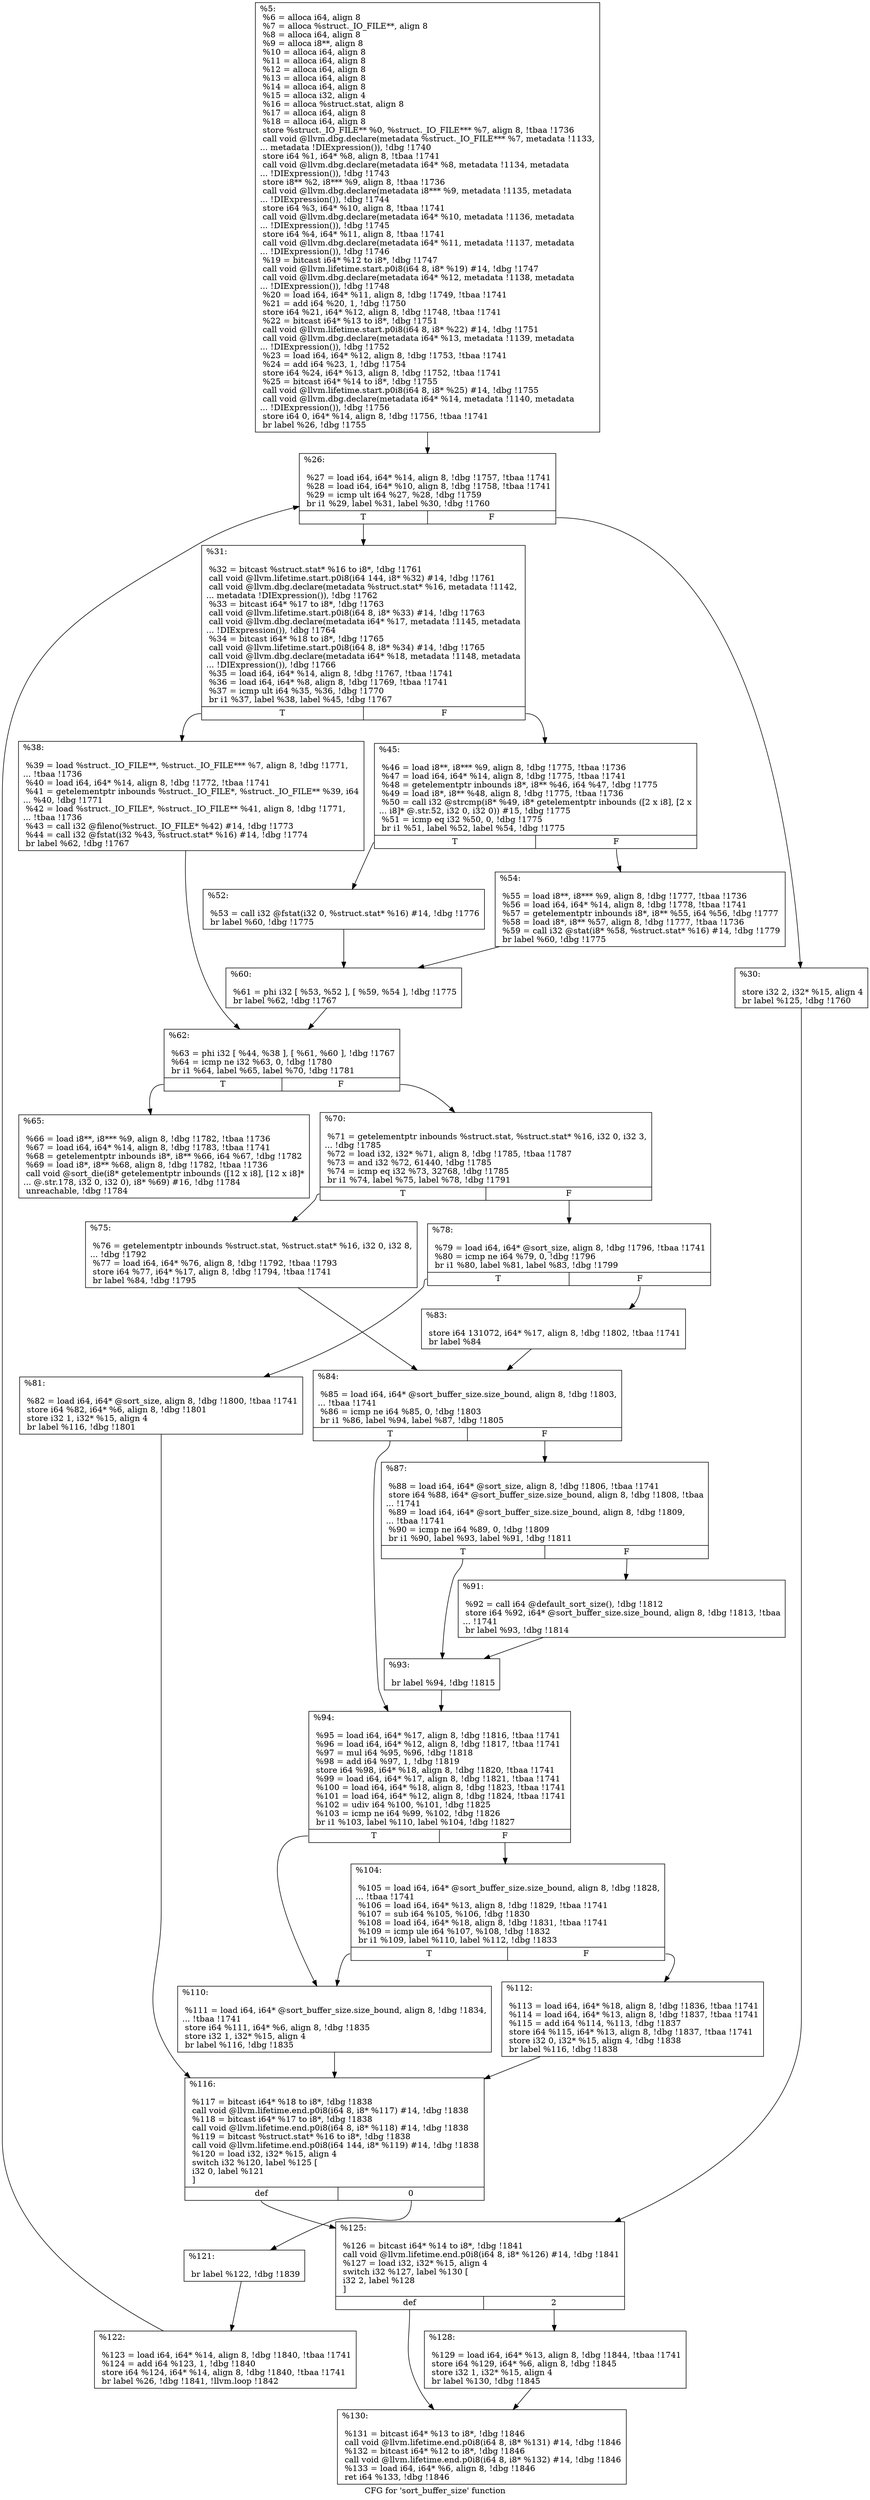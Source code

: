 digraph "CFG for 'sort_buffer_size' function" {
	label="CFG for 'sort_buffer_size' function";

	Node0x1eeca90 [shape=record,label="{%5:\l  %6 = alloca i64, align 8\l  %7 = alloca %struct._IO_FILE**, align 8\l  %8 = alloca i64, align 8\l  %9 = alloca i8**, align 8\l  %10 = alloca i64, align 8\l  %11 = alloca i64, align 8\l  %12 = alloca i64, align 8\l  %13 = alloca i64, align 8\l  %14 = alloca i64, align 8\l  %15 = alloca i32, align 4\l  %16 = alloca %struct.stat, align 8\l  %17 = alloca i64, align 8\l  %18 = alloca i64, align 8\l  store %struct._IO_FILE** %0, %struct._IO_FILE*** %7, align 8, !tbaa !1736\l  call void @llvm.dbg.declare(metadata %struct._IO_FILE*** %7, metadata !1133,\l... metadata !DIExpression()), !dbg !1740\l  store i64 %1, i64* %8, align 8, !tbaa !1741\l  call void @llvm.dbg.declare(metadata i64* %8, metadata !1134, metadata\l... !DIExpression()), !dbg !1743\l  store i8** %2, i8*** %9, align 8, !tbaa !1736\l  call void @llvm.dbg.declare(metadata i8*** %9, metadata !1135, metadata\l... !DIExpression()), !dbg !1744\l  store i64 %3, i64* %10, align 8, !tbaa !1741\l  call void @llvm.dbg.declare(metadata i64* %10, metadata !1136, metadata\l... !DIExpression()), !dbg !1745\l  store i64 %4, i64* %11, align 8, !tbaa !1741\l  call void @llvm.dbg.declare(metadata i64* %11, metadata !1137, metadata\l... !DIExpression()), !dbg !1746\l  %19 = bitcast i64* %12 to i8*, !dbg !1747\l  call void @llvm.lifetime.start.p0i8(i64 8, i8* %19) #14, !dbg !1747\l  call void @llvm.dbg.declare(metadata i64* %12, metadata !1138, metadata\l... !DIExpression()), !dbg !1748\l  %20 = load i64, i64* %11, align 8, !dbg !1749, !tbaa !1741\l  %21 = add i64 %20, 1, !dbg !1750\l  store i64 %21, i64* %12, align 8, !dbg !1748, !tbaa !1741\l  %22 = bitcast i64* %13 to i8*, !dbg !1751\l  call void @llvm.lifetime.start.p0i8(i64 8, i8* %22) #14, !dbg !1751\l  call void @llvm.dbg.declare(metadata i64* %13, metadata !1139, metadata\l... !DIExpression()), !dbg !1752\l  %23 = load i64, i64* %12, align 8, !dbg !1753, !tbaa !1741\l  %24 = add i64 %23, 1, !dbg !1754\l  store i64 %24, i64* %13, align 8, !dbg !1752, !tbaa !1741\l  %25 = bitcast i64* %14 to i8*, !dbg !1755\l  call void @llvm.lifetime.start.p0i8(i64 8, i8* %25) #14, !dbg !1755\l  call void @llvm.dbg.declare(metadata i64* %14, metadata !1140, metadata\l... !DIExpression()), !dbg !1756\l  store i64 0, i64* %14, align 8, !dbg !1756, !tbaa !1741\l  br label %26, !dbg !1755\l}"];
	Node0x1eeca90 -> Node0x1eeccb0;
	Node0x1eeccb0 [shape=record,label="{%26:\l\l  %27 = load i64, i64* %14, align 8, !dbg !1757, !tbaa !1741\l  %28 = load i64, i64* %10, align 8, !dbg !1758, !tbaa !1741\l  %29 = icmp ult i64 %27, %28, !dbg !1759\l  br i1 %29, label %31, label %30, !dbg !1760\l|{<s0>T|<s1>F}}"];
	Node0x1eeccb0:s0 -> Node0x1eecd50;
	Node0x1eeccb0:s1 -> Node0x1eecd00;
	Node0x1eecd00 [shape=record,label="{%30:\l\l  store i32 2, i32* %15, align 4\l  br label %125, !dbg !1760\l}"];
	Node0x1eecd00 -> Node0x1eed4d0;
	Node0x1eecd50 [shape=record,label="{%31:\l\l  %32 = bitcast %struct.stat* %16 to i8*, !dbg !1761\l  call void @llvm.lifetime.start.p0i8(i64 144, i8* %32) #14, !dbg !1761\l  call void @llvm.dbg.declare(metadata %struct.stat* %16, metadata !1142,\l... metadata !DIExpression()), !dbg !1762\l  %33 = bitcast i64* %17 to i8*, !dbg !1763\l  call void @llvm.lifetime.start.p0i8(i64 8, i8* %33) #14, !dbg !1763\l  call void @llvm.dbg.declare(metadata i64* %17, metadata !1145, metadata\l... !DIExpression()), !dbg !1764\l  %34 = bitcast i64* %18 to i8*, !dbg !1765\l  call void @llvm.lifetime.start.p0i8(i64 8, i8* %34) #14, !dbg !1765\l  call void @llvm.dbg.declare(metadata i64* %18, metadata !1148, metadata\l... !DIExpression()), !dbg !1766\l  %35 = load i64, i64* %14, align 8, !dbg !1767, !tbaa !1741\l  %36 = load i64, i64* %8, align 8, !dbg !1769, !tbaa !1741\l  %37 = icmp ult i64 %35, %36, !dbg !1770\l  br i1 %37, label %38, label %45, !dbg !1767\l|{<s0>T|<s1>F}}"];
	Node0x1eecd50:s0 -> Node0x1eecda0;
	Node0x1eecd50:s1 -> Node0x1eecdf0;
	Node0x1eecda0 [shape=record,label="{%38:\l\l  %39 = load %struct._IO_FILE**, %struct._IO_FILE*** %7, align 8, !dbg !1771,\l... !tbaa !1736\l  %40 = load i64, i64* %14, align 8, !dbg !1772, !tbaa !1741\l  %41 = getelementptr inbounds %struct._IO_FILE*, %struct._IO_FILE** %39, i64\l... %40, !dbg !1771\l  %42 = load %struct._IO_FILE*, %struct._IO_FILE** %41, align 8, !dbg !1771,\l... !tbaa !1736\l  %43 = call i32 @fileno(%struct._IO_FILE* %42) #14, !dbg !1773\l  %44 = call i32 @fstat(i32 %43, %struct.stat* %16) #14, !dbg !1774\l  br label %62, !dbg !1767\l}"];
	Node0x1eecda0 -> Node0x1eecf30;
	Node0x1eecdf0 [shape=record,label="{%45:\l\l  %46 = load i8**, i8*** %9, align 8, !dbg !1775, !tbaa !1736\l  %47 = load i64, i64* %14, align 8, !dbg !1775, !tbaa !1741\l  %48 = getelementptr inbounds i8*, i8** %46, i64 %47, !dbg !1775\l  %49 = load i8*, i8** %48, align 8, !dbg !1775, !tbaa !1736\l  %50 = call i32 @strcmp(i8* %49, i8* getelementptr inbounds ([2 x i8], [2 x\l... i8]* @.str.52, i32 0, i32 0)) #15, !dbg !1775\l  %51 = icmp eq i32 %50, 0, !dbg !1775\l  br i1 %51, label %52, label %54, !dbg !1775\l|{<s0>T|<s1>F}}"];
	Node0x1eecdf0:s0 -> Node0x1eece40;
	Node0x1eecdf0:s1 -> Node0x1eece90;
	Node0x1eece40 [shape=record,label="{%52:\l\l  %53 = call i32 @fstat(i32 0, %struct.stat* %16) #14, !dbg !1776\l  br label %60, !dbg !1775\l}"];
	Node0x1eece40 -> Node0x1eecee0;
	Node0x1eece90 [shape=record,label="{%54:\l\l  %55 = load i8**, i8*** %9, align 8, !dbg !1777, !tbaa !1736\l  %56 = load i64, i64* %14, align 8, !dbg !1778, !tbaa !1741\l  %57 = getelementptr inbounds i8*, i8** %55, i64 %56, !dbg !1777\l  %58 = load i8*, i8** %57, align 8, !dbg !1777, !tbaa !1736\l  %59 = call i32 @stat(i8* %58, %struct.stat* %16) #14, !dbg !1779\l  br label %60, !dbg !1775\l}"];
	Node0x1eece90 -> Node0x1eecee0;
	Node0x1eecee0 [shape=record,label="{%60:\l\l  %61 = phi i32 [ %53, %52 ], [ %59, %54 ], !dbg !1775\l  br label %62, !dbg !1767\l}"];
	Node0x1eecee0 -> Node0x1eecf30;
	Node0x1eecf30 [shape=record,label="{%62:\l\l  %63 = phi i32 [ %44, %38 ], [ %61, %60 ], !dbg !1767\l  %64 = icmp ne i32 %63, 0, !dbg !1780\l  br i1 %64, label %65, label %70, !dbg !1781\l|{<s0>T|<s1>F}}"];
	Node0x1eecf30:s0 -> Node0x1eecf80;
	Node0x1eecf30:s1 -> Node0x1eecfd0;
	Node0x1eecf80 [shape=record,label="{%65:\l\l  %66 = load i8**, i8*** %9, align 8, !dbg !1782, !tbaa !1736\l  %67 = load i64, i64* %14, align 8, !dbg !1783, !tbaa !1741\l  %68 = getelementptr inbounds i8*, i8** %66, i64 %67, !dbg !1782\l  %69 = load i8*, i8** %68, align 8, !dbg !1782, !tbaa !1736\l  call void @sort_die(i8* getelementptr inbounds ([12 x i8], [12 x i8]*\l... @.str.178, i32 0, i32 0), i8* %69) #16, !dbg !1784\l  unreachable, !dbg !1784\l}"];
	Node0x1eecfd0 [shape=record,label="{%70:\l\l  %71 = getelementptr inbounds %struct.stat, %struct.stat* %16, i32 0, i32 3,\l... !dbg !1785\l  %72 = load i32, i32* %71, align 8, !dbg !1785, !tbaa !1787\l  %73 = and i32 %72, 61440, !dbg !1785\l  %74 = icmp eq i32 %73, 32768, !dbg !1785\l  br i1 %74, label %75, label %78, !dbg !1791\l|{<s0>T|<s1>F}}"];
	Node0x1eecfd0:s0 -> Node0x1eed020;
	Node0x1eecfd0:s1 -> Node0x1eed070;
	Node0x1eed020 [shape=record,label="{%75:\l\l  %76 = getelementptr inbounds %struct.stat, %struct.stat* %16, i32 0, i32 8,\l... !dbg !1792\l  %77 = load i64, i64* %76, align 8, !dbg !1792, !tbaa !1793\l  store i64 %77, i64* %17, align 8, !dbg !1794, !tbaa !1741\l  br label %84, !dbg !1795\l}"];
	Node0x1eed020 -> Node0x1eed160;
	Node0x1eed070 [shape=record,label="{%78:\l\l  %79 = load i64, i64* @sort_size, align 8, !dbg !1796, !tbaa !1741\l  %80 = icmp ne i64 %79, 0, !dbg !1796\l  br i1 %80, label %81, label %83, !dbg !1799\l|{<s0>T|<s1>F}}"];
	Node0x1eed070:s0 -> Node0x1eed0c0;
	Node0x1eed070:s1 -> Node0x1eed110;
	Node0x1eed0c0 [shape=record,label="{%81:\l\l  %82 = load i64, i64* @sort_size, align 8, !dbg !1800, !tbaa !1741\l  store i64 %82, i64* %6, align 8, !dbg !1801\l  store i32 1, i32* %15, align 4\l  br label %116, !dbg !1801\l}"];
	Node0x1eed0c0 -> Node0x1eed3e0;
	Node0x1eed110 [shape=record,label="{%83:\l\l  store i64 131072, i64* %17, align 8, !dbg !1802, !tbaa !1741\l  br label %84\l}"];
	Node0x1eed110 -> Node0x1eed160;
	Node0x1eed160 [shape=record,label="{%84:\l\l  %85 = load i64, i64* @sort_buffer_size.size_bound, align 8, !dbg !1803,\l... !tbaa !1741\l  %86 = icmp ne i64 %85, 0, !dbg !1803\l  br i1 %86, label %94, label %87, !dbg !1805\l|{<s0>T|<s1>F}}"];
	Node0x1eed160:s0 -> Node0x1eed2a0;
	Node0x1eed160:s1 -> Node0x1eed1b0;
	Node0x1eed1b0 [shape=record,label="{%87:\l\l  %88 = load i64, i64* @sort_size, align 8, !dbg !1806, !tbaa !1741\l  store i64 %88, i64* @sort_buffer_size.size_bound, align 8, !dbg !1808, !tbaa\l... !1741\l  %89 = load i64, i64* @sort_buffer_size.size_bound, align 8, !dbg !1809,\l... !tbaa !1741\l  %90 = icmp ne i64 %89, 0, !dbg !1809\l  br i1 %90, label %93, label %91, !dbg !1811\l|{<s0>T|<s1>F}}"];
	Node0x1eed1b0:s0 -> Node0x1eed250;
	Node0x1eed1b0:s1 -> Node0x1eed200;
	Node0x1eed200 [shape=record,label="{%91:\l\l  %92 = call i64 @default_sort_size(), !dbg !1812\l  store i64 %92, i64* @sort_buffer_size.size_bound, align 8, !dbg !1813, !tbaa\l... !1741\l  br label %93, !dbg !1814\l}"];
	Node0x1eed200 -> Node0x1eed250;
	Node0x1eed250 [shape=record,label="{%93:\l\l  br label %94, !dbg !1815\l}"];
	Node0x1eed250 -> Node0x1eed2a0;
	Node0x1eed2a0 [shape=record,label="{%94:\l\l  %95 = load i64, i64* %17, align 8, !dbg !1816, !tbaa !1741\l  %96 = load i64, i64* %12, align 8, !dbg !1817, !tbaa !1741\l  %97 = mul i64 %95, %96, !dbg !1818\l  %98 = add i64 %97, 1, !dbg !1819\l  store i64 %98, i64* %18, align 8, !dbg !1820, !tbaa !1741\l  %99 = load i64, i64* %17, align 8, !dbg !1821, !tbaa !1741\l  %100 = load i64, i64* %18, align 8, !dbg !1823, !tbaa !1741\l  %101 = load i64, i64* %12, align 8, !dbg !1824, !tbaa !1741\l  %102 = udiv i64 %100, %101, !dbg !1825\l  %103 = icmp ne i64 %99, %102, !dbg !1826\l  br i1 %103, label %110, label %104, !dbg !1827\l|{<s0>T|<s1>F}}"];
	Node0x1eed2a0:s0 -> Node0x1eed340;
	Node0x1eed2a0:s1 -> Node0x1eed2f0;
	Node0x1eed2f0 [shape=record,label="{%104:\l\l  %105 = load i64, i64* @sort_buffer_size.size_bound, align 8, !dbg !1828,\l... !tbaa !1741\l  %106 = load i64, i64* %13, align 8, !dbg !1829, !tbaa !1741\l  %107 = sub i64 %105, %106, !dbg !1830\l  %108 = load i64, i64* %18, align 8, !dbg !1831, !tbaa !1741\l  %109 = icmp ule i64 %107, %108, !dbg !1832\l  br i1 %109, label %110, label %112, !dbg !1833\l|{<s0>T|<s1>F}}"];
	Node0x1eed2f0:s0 -> Node0x1eed340;
	Node0x1eed2f0:s1 -> Node0x1eed390;
	Node0x1eed340 [shape=record,label="{%110:\l\l  %111 = load i64, i64* @sort_buffer_size.size_bound, align 8, !dbg !1834,\l... !tbaa !1741\l  store i64 %111, i64* %6, align 8, !dbg !1835\l  store i32 1, i32* %15, align 4\l  br label %116, !dbg !1835\l}"];
	Node0x1eed340 -> Node0x1eed3e0;
	Node0x1eed390 [shape=record,label="{%112:\l\l  %113 = load i64, i64* %18, align 8, !dbg !1836, !tbaa !1741\l  %114 = load i64, i64* %13, align 8, !dbg !1837, !tbaa !1741\l  %115 = add i64 %114, %113, !dbg !1837\l  store i64 %115, i64* %13, align 8, !dbg !1837, !tbaa !1741\l  store i32 0, i32* %15, align 4, !dbg !1838\l  br label %116, !dbg !1838\l}"];
	Node0x1eed390 -> Node0x1eed3e0;
	Node0x1eed3e0 [shape=record,label="{%116:\l\l  %117 = bitcast i64* %18 to i8*, !dbg !1838\l  call void @llvm.lifetime.end.p0i8(i64 8, i8* %117) #14, !dbg !1838\l  %118 = bitcast i64* %17 to i8*, !dbg !1838\l  call void @llvm.lifetime.end.p0i8(i64 8, i8* %118) #14, !dbg !1838\l  %119 = bitcast %struct.stat* %16 to i8*, !dbg !1838\l  call void @llvm.lifetime.end.p0i8(i64 144, i8* %119) #14, !dbg !1838\l  %120 = load i32, i32* %15, align 4\l  switch i32 %120, label %125 [\l    i32 0, label %121\l  ]\l|{<s0>def|<s1>0}}"];
	Node0x1eed3e0:s0 -> Node0x1eed4d0;
	Node0x1eed3e0:s1 -> Node0x1eed430;
	Node0x1eed430 [shape=record,label="{%121:\l\l  br label %122, !dbg !1839\l}"];
	Node0x1eed430 -> Node0x1eed480;
	Node0x1eed480 [shape=record,label="{%122:\l\l  %123 = load i64, i64* %14, align 8, !dbg !1840, !tbaa !1741\l  %124 = add i64 %123, 1, !dbg !1840\l  store i64 %124, i64* %14, align 8, !dbg !1840, !tbaa !1741\l  br label %26, !dbg !1841, !llvm.loop !1842\l}"];
	Node0x1eed480 -> Node0x1eeccb0;
	Node0x1eed4d0 [shape=record,label="{%125:\l\l  %126 = bitcast i64* %14 to i8*, !dbg !1841\l  call void @llvm.lifetime.end.p0i8(i64 8, i8* %126) #14, !dbg !1841\l  %127 = load i32, i32* %15, align 4\l  switch i32 %127, label %130 [\l    i32 2, label %128\l  ]\l|{<s0>def|<s1>2}}"];
	Node0x1eed4d0:s0 -> Node0x1eed570;
	Node0x1eed4d0:s1 -> Node0x1eed520;
	Node0x1eed520 [shape=record,label="{%128:\l\l  %129 = load i64, i64* %13, align 8, !dbg !1844, !tbaa !1741\l  store i64 %129, i64* %6, align 8, !dbg !1845\l  store i32 1, i32* %15, align 4\l  br label %130, !dbg !1845\l}"];
	Node0x1eed520 -> Node0x1eed570;
	Node0x1eed570 [shape=record,label="{%130:\l\l  %131 = bitcast i64* %13 to i8*, !dbg !1846\l  call void @llvm.lifetime.end.p0i8(i64 8, i8* %131) #14, !dbg !1846\l  %132 = bitcast i64* %12 to i8*, !dbg !1846\l  call void @llvm.lifetime.end.p0i8(i64 8, i8* %132) #14, !dbg !1846\l  %133 = load i64, i64* %6, align 8, !dbg !1846\l  ret i64 %133, !dbg !1846\l}"];
}
